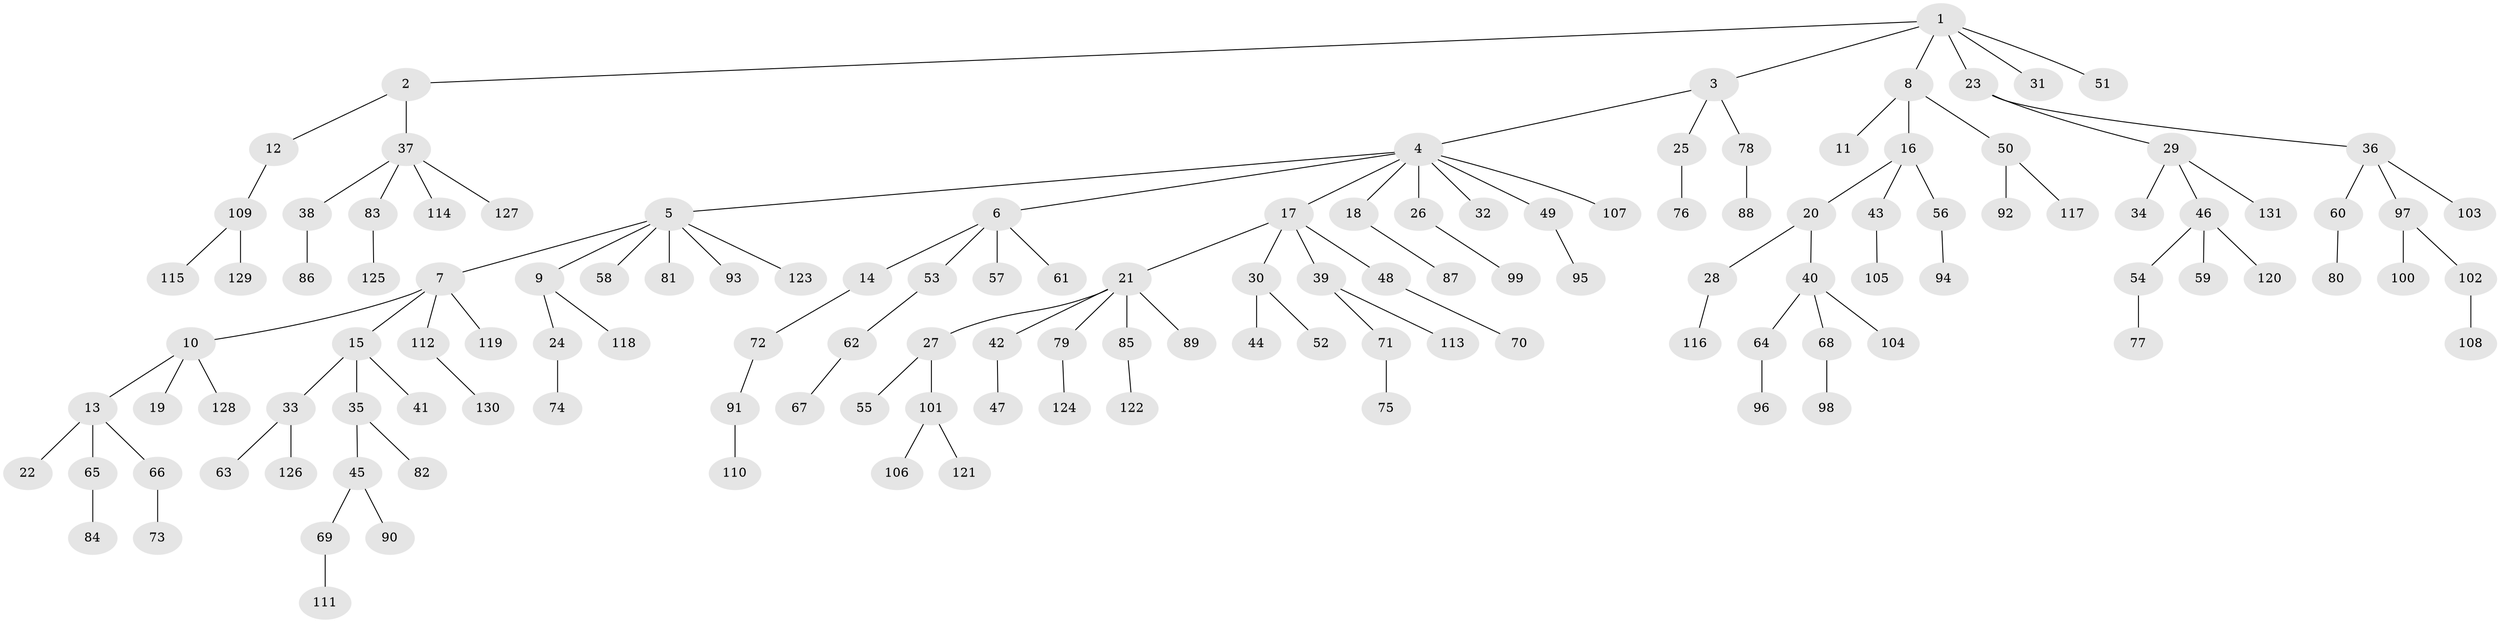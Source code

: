 // Generated by graph-tools (version 1.1) at 2025/02/03/09/25 03:02:21]
// undirected, 131 vertices, 130 edges
graph export_dot {
graph [start="1"]
  node [color=gray90,style=filled];
  1;
  2;
  3;
  4;
  5;
  6;
  7;
  8;
  9;
  10;
  11;
  12;
  13;
  14;
  15;
  16;
  17;
  18;
  19;
  20;
  21;
  22;
  23;
  24;
  25;
  26;
  27;
  28;
  29;
  30;
  31;
  32;
  33;
  34;
  35;
  36;
  37;
  38;
  39;
  40;
  41;
  42;
  43;
  44;
  45;
  46;
  47;
  48;
  49;
  50;
  51;
  52;
  53;
  54;
  55;
  56;
  57;
  58;
  59;
  60;
  61;
  62;
  63;
  64;
  65;
  66;
  67;
  68;
  69;
  70;
  71;
  72;
  73;
  74;
  75;
  76;
  77;
  78;
  79;
  80;
  81;
  82;
  83;
  84;
  85;
  86;
  87;
  88;
  89;
  90;
  91;
  92;
  93;
  94;
  95;
  96;
  97;
  98;
  99;
  100;
  101;
  102;
  103;
  104;
  105;
  106;
  107;
  108;
  109;
  110;
  111;
  112;
  113;
  114;
  115;
  116;
  117;
  118;
  119;
  120;
  121;
  122;
  123;
  124;
  125;
  126;
  127;
  128;
  129;
  130;
  131;
  1 -- 2;
  1 -- 3;
  1 -- 8;
  1 -- 23;
  1 -- 31;
  1 -- 51;
  2 -- 12;
  2 -- 37;
  3 -- 4;
  3 -- 25;
  3 -- 78;
  4 -- 5;
  4 -- 6;
  4 -- 17;
  4 -- 18;
  4 -- 26;
  4 -- 32;
  4 -- 49;
  4 -- 107;
  5 -- 7;
  5 -- 9;
  5 -- 58;
  5 -- 81;
  5 -- 93;
  5 -- 123;
  6 -- 14;
  6 -- 53;
  6 -- 57;
  6 -- 61;
  7 -- 10;
  7 -- 15;
  7 -- 112;
  7 -- 119;
  8 -- 11;
  8 -- 16;
  8 -- 50;
  9 -- 24;
  9 -- 118;
  10 -- 13;
  10 -- 19;
  10 -- 128;
  12 -- 109;
  13 -- 22;
  13 -- 65;
  13 -- 66;
  14 -- 72;
  15 -- 33;
  15 -- 35;
  15 -- 41;
  16 -- 20;
  16 -- 43;
  16 -- 56;
  17 -- 21;
  17 -- 30;
  17 -- 39;
  17 -- 48;
  18 -- 87;
  20 -- 28;
  20 -- 40;
  21 -- 27;
  21 -- 42;
  21 -- 79;
  21 -- 85;
  21 -- 89;
  23 -- 29;
  23 -- 36;
  24 -- 74;
  25 -- 76;
  26 -- 99;
  27 -- 55;
  27 -- 101;
  28 -- 116;
  29 -- 34;
  29 -- 46;
  29 -- 131;
  30 -- 44;
  30 -- 52;
  33 -- 63;
  33 -- 126;
  35 -- 45;
  35 -- 82;
  36 -- 60;
  36 -- 97;
  36 -- 103;
  37 -- 38;
  37 -- 83;
  37 -- 114;
  37 -- 127;
  38 -- 86;
  39 -- 71;
  39 -- 113;
  40 -- 64;
  40 -- 68;
  40 -- 104;
  42 -- 47;
  43 -- 105;
  45 -- 69;
  45 -- 90;
  46 -- 54;
  46 -- 59;
  46 -- 120;
  48 -- 70;
  49 -- 95;
  50 -- 92;
  50 -- 117;
  53 -- 62;
  54 -- 77;
  56 -- 94;
  60 -- 80;
  62 -- 67;
  64 -- 96;
  65 -- 84;
  66 -- 73;
  68 -- 98;
  69 -- 111;
  71 -- 75;
  72 -- 91;
  78 -- 88;
  79 -- 124;
  83 -- 125;
  85 -- 122;
  91 -- 110;
  97 -- 100;
  97 -- 102;
  101 -- 106;
  101 -- 121;
  102 -- 108;
  109 -- 115;
  109 -- 129;
  112 -- 130;
}
